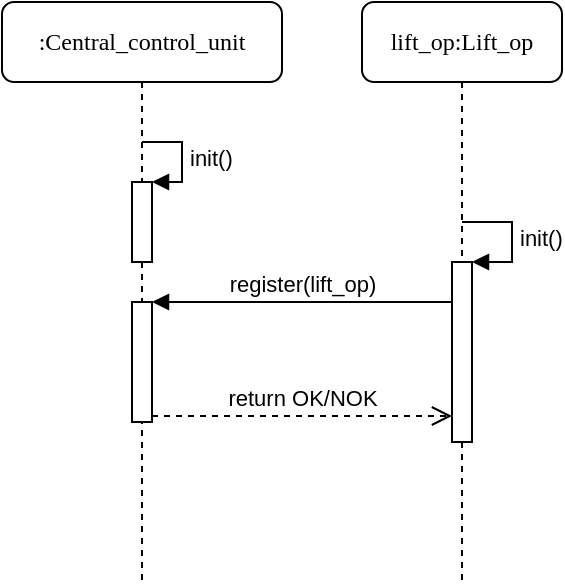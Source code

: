 <mxfile version="17.0.0" type="device"><diagram name="Page-1" id="13e1069c-82ec-6db2-03f1-153e76fe0fe0"><mxGraphModel dx="685" dy="366" grid="1" gridSize="10" guides="1" tooltips="1" connect="1" arrows="1" fold="1" page="1" pageScale="1" pageWidth="1100" pageHeight="850" background="none" math="0" shadow="0"><root><mxCell id="0"/><mxCell id="1" parent="0"/><mxCell id="7baba1c4bc27f4b0-2" value="lift_op:Lift_op" style="shape=umlLifeline;perimeter=lifelinePerimeter;whiteSpace=wrap;html=1;container=1;collapsible=0;recursiveResize=0;outlineConnect=0;rounded=1;shadow=0;comic=0;labelBackgroundColor=none;strokeWidth=1;fontFamily=Verdana;fontSize=12;align=center;" parent="1" vertex="1"><mxGeometry x="240" y="80" width="100" height="290" as="geometry"/></mxCell><mxCell id="opKKTeFZ7ZWBxeRKcij3-11" value="" style="html=1;points=[];perimeter=orthogonalPerimeter;" parent="7baba1c4bc27f4b0-2" vertex="1"><mxGeometry x="45" y="130" width="10" height="90" as="geometry"/></mxCell><mxCell id="opKKTeFZ7ZWBxeRKcij3-12" value="init()" style="edgeStyle=orthogonalEdgeStyle;html=1;align=left;spacingLeft=2;endArrow=block;rounded=0;entryX=1;entryY=0;" parent="7baba1c4bc27f4b0-2" target="opKKTeFZ7ZWBxeRKcij3-11" edge="1"><mxGeometry relative="1" as="geometry"><mxPoint x="50" y="110" as="sourcePoint"/><Array as="points"><mxPoint x="75" y="110"/></Array></mxGeometry></mxCell><mxCell id="7baba1c4bc27f4b0-8" value=":Central_control_unit" style="shape=umlLifeline;perimeter=lifelinePerimeter;whiteSpace=wrap;html=1;container=1;collapsible=0;recursiveResize=0;outlineConnect=0;rounded=1;shadow=0;comic=0;labelBackgroundColor=none;strokeWidth=1;fontFamily=Verdana;fontSize=12;align=center;" parent="1" vertex="1"><mxGeometry x="60" y="80" width="140" height="290" as="geometry"/></mxCell><mxCell id="opKKTeFZ7ZWBxeRKcij3-9" value="" style="html=1;points=[];perimeter=orthogonalPerimeter;" parent="7baba1c4bc27f4b0-8" vertex="1"><mxGeometry x="65" y="90" width="10" height="40" as="geometry"/></mxCell><mxCell id="opKKTeFZ7ZWBxeRKcij3-10" value="init()" style="edgeStyle=orthogonalEdgeStyle;html=1;align=left;spacingLeft=2;endArrow=block;rounded=0;entryX=1;entryY=0;" parent="7baba1c4bc27f4b0-8" target="opKKTeFZ7ZWBxeRKcij3-9" edge="1"><mxGeometry relative="1" as="geometry"><mxPoint x="70" y="70" as="sourcePoint"/><Array as="points"><mxPoint x="90" y="70"/><mxPoint x="90" y="90"/></Array></mxGeometry></mxCell><mxCell id="opKKTeFZ7ZWBxeRKcij3-13" value="" style="html=1;points=[];perimeter=orthogonalPerimeter;" parent="7baba1c4bc27f4b0-8" vertex="1"><mxGeometry x="65" y="150" width="10" height="60" as="geometry"/></mxCell><mxCell id="opKKTeFZ7ZWBxeRKcij3-14" value="register(lift_op)" style="html=1;verticalAlign=bottom;endArrow=block;entryX=1;entryY=0;rounded=0;" parent="1" source="opKKTeFZ7ZWBxeRKcij3-11" target="opKKTeFZ7ZWBxeRKcij3-13" edge="1"><mxGeometry relative="1" as="geometry"><mxPoint x="215" y="230" as="sourcePoint"/></mxGeometry></mxCell><mxCell id="opKKTeFZ7ZWBxeRKcij3-15" value="return OK/NOK" style="html=1;verticalAlign=bottom;endArrow=open;dashed=1;endSize=8;exitX=1;exitY=0.95;rounded=0;" parent="1" source="opKKTeFZ7ZWBxeRKcij3-13" target="opKKTeFZ7ZWBxeRKcij3-11" edge="1"><mxGeometry relative="1" as="geometry"><mxPoint x="215" y="287" as="targetPoint"/></mxGeometry></mxCell></root></mxGraphModel></diagram></mxfile>